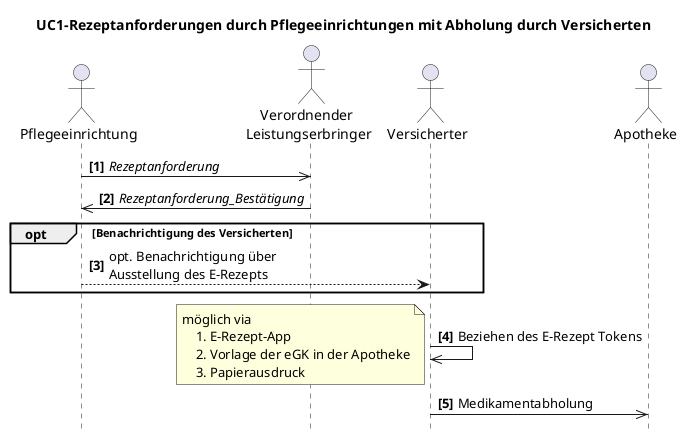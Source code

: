 @startuml name = "UC1-Rezeptanforderung-Versicherteninvolvierung"


skinparam maxMessageSize 200

actor "Pflegeeinrichtung" as Pflegeeinrichtung
actor "Verordnender \nLeistungserbringer" as Arztpraxis
actor Versicherter
actor Apotheke

title UC1-Rezeptanforderungen durch Pflegeeinrichtungen mit Abholung durch Versicherten
hide footbox
autonumber "<b>[0]"

Pflegeeinrichtung ->> Arztpraxis: //Rezeptanforderung//
Arztpraxis ->> Pflegeeinrichtung: //Rezeptanforderung_Bestätigung//

opt Benachrichtigung des Versicherten
    Pflegeeinrichtung --> Versicherter: opt. Benachrichtigung über Ausstellung des E-Rezepts
end

Versicherter ->> Versicherter: Beziehen des E-Rezept Tokens

note left
    möglich via
        1. E-Rezept-App
        2. Vorlage der eGK in der Apotheke
        3. Papierausdruck
end note

Versicherter ->> Apotheke: Medikamentabholung
@enduml